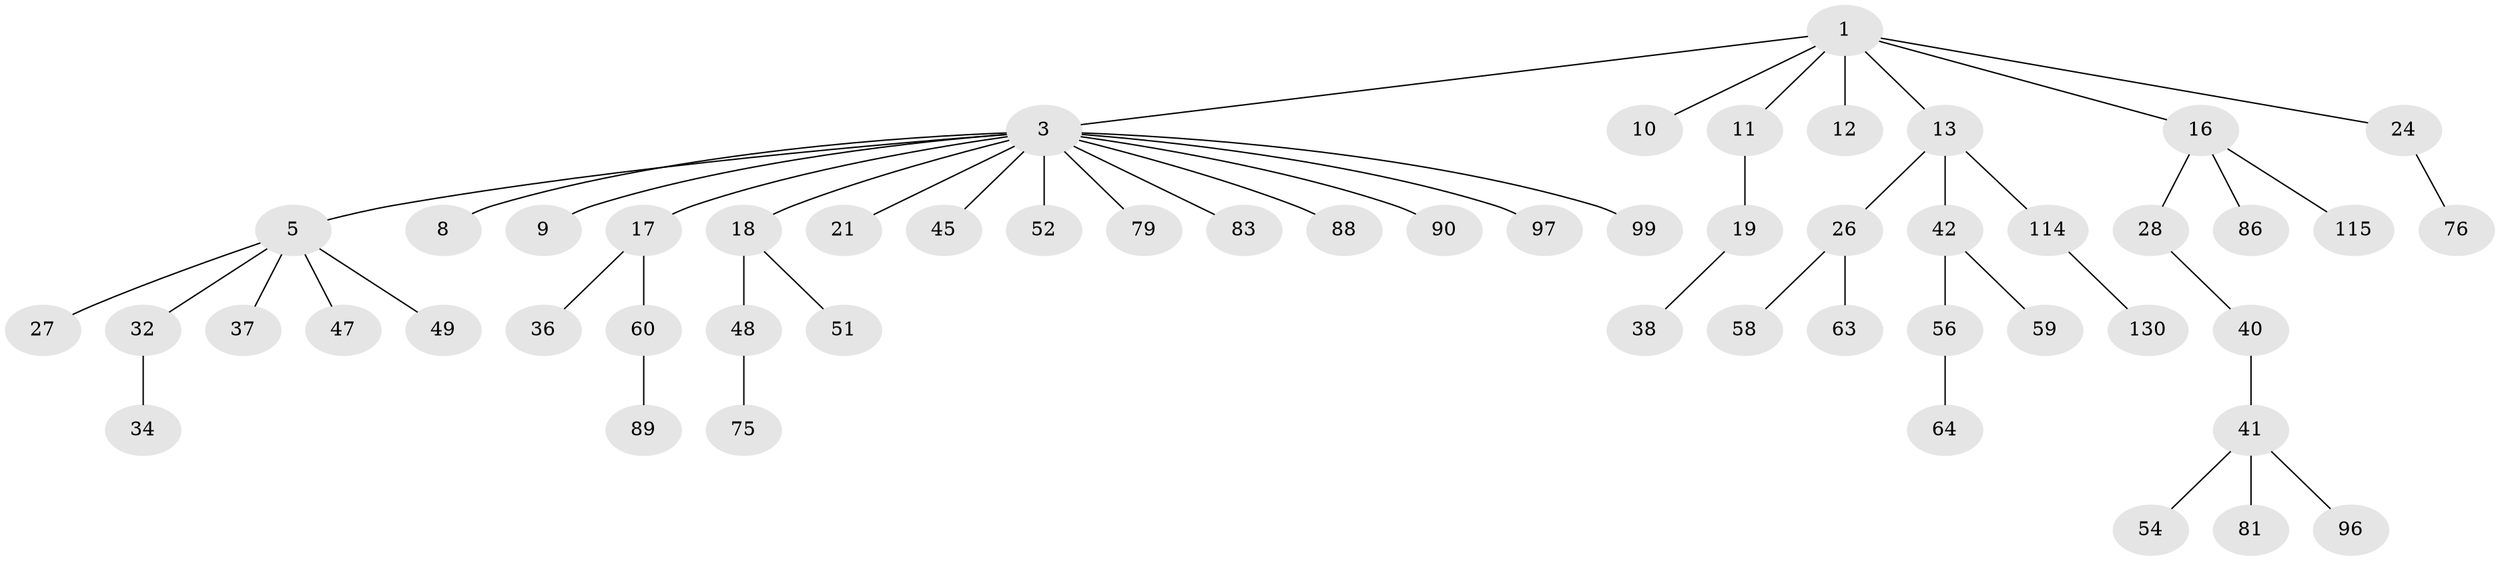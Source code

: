 // original degree distribution, {6: 0.014705882352941176, 3: 0.14705882352941177, 10: 0.007352941176470588, 7: 0.007352941176470588, 5: 0.029411764705882353, 2: 0.21323529411764705, 1: 0.5220588235294118, 4: 0.058823529411764705}
// Generated by graph-tools (version 1.1) at 2025/19/03/04/25 18:19:04]
// undirected, 54 vertices, 53 edges
graph export_dot {
graph [start="1"]
  node [color=gray90,style=filled];
  1 [super="+2+7+14"];
  3 [super="+4"];
  5 [super="+6+55+110"];
  8;
  9;
  10 [super="+30+91"];
  11 [super="+72"];
  12;
  13 [super="+20+15+71+29+23"];
  16;
  17 [super="+35"];
  18 [super="+25+103"];
  19 [super="+22"];
  21 [super="+65"];
  24 [super="+33+39"];
  26 [super="+31"];
  27 [super="+50+105"];
  28;
  32 [super="+46"];
  34 [super="+134"];
  36 [super="+135"];
  37 [super="+77"];
  38;
  40 [super="+112+85"];
  41 [super="+43"];
  42 [super="+53+62"];
  45 [super="+102"];
  47;
  48 [super="+74+68+87"];
  49 [super="+82+84"];
  51;
  52;
  54 [super="+67"];
  56 [super="+113"];
  58;
  59;
  60;
  63 [super="+80+106"];
  64;
  75 [super="+132+136"];
  76;
  79;
  81;
  83 [super="+101"];
  86;
  88;
  89;
  90;
  96;
  97;
  99;
  114 [super="+127"];
  115;
  130;
  1 -- 12;
  1 -- 13;
  1 -- 24;
  1 -- 3;
  1 -- 11;
  1 -- 10;
  1 -- 16;
  3 -- 8;
  3 -- 9;
  3 -- 17;
  3 -- 18;
  3 -- 45;
  3 -- 52;
  3 -- 83;
  3 -- 97;
  3 -- 99;
  3 -- 5;
  3 -- 21;
  3 -- 88;
  3 -- 90;
  3 -- 79;
  5 -- 49;
  5 -- 32;
  5 -- 37;
  5 -- 27;
  5 -- 47;
  11 -- 19;
  13 -- 42;
  13 -- 114;
  13 -- 26;
  16 -- 28;
  16 -- 86;
  16 -- 115;
  17 -- 36;
  17 -- 60;
  18 -- 48;
  18 -- 51;
  19 -- 38;
  24 -- 76;
  26 -- 58;
  26 -- 63;
  28 -- 40;
  32 -- 34;
  40 -- 41;
  41 -- 54;
  41 -- 81;
  41 -- 96;
  42 -- 56;
  42 -- 59;
  48 -- 75;
  56 -- 64;
  60 -- 89;
  114 -- 130;
}
